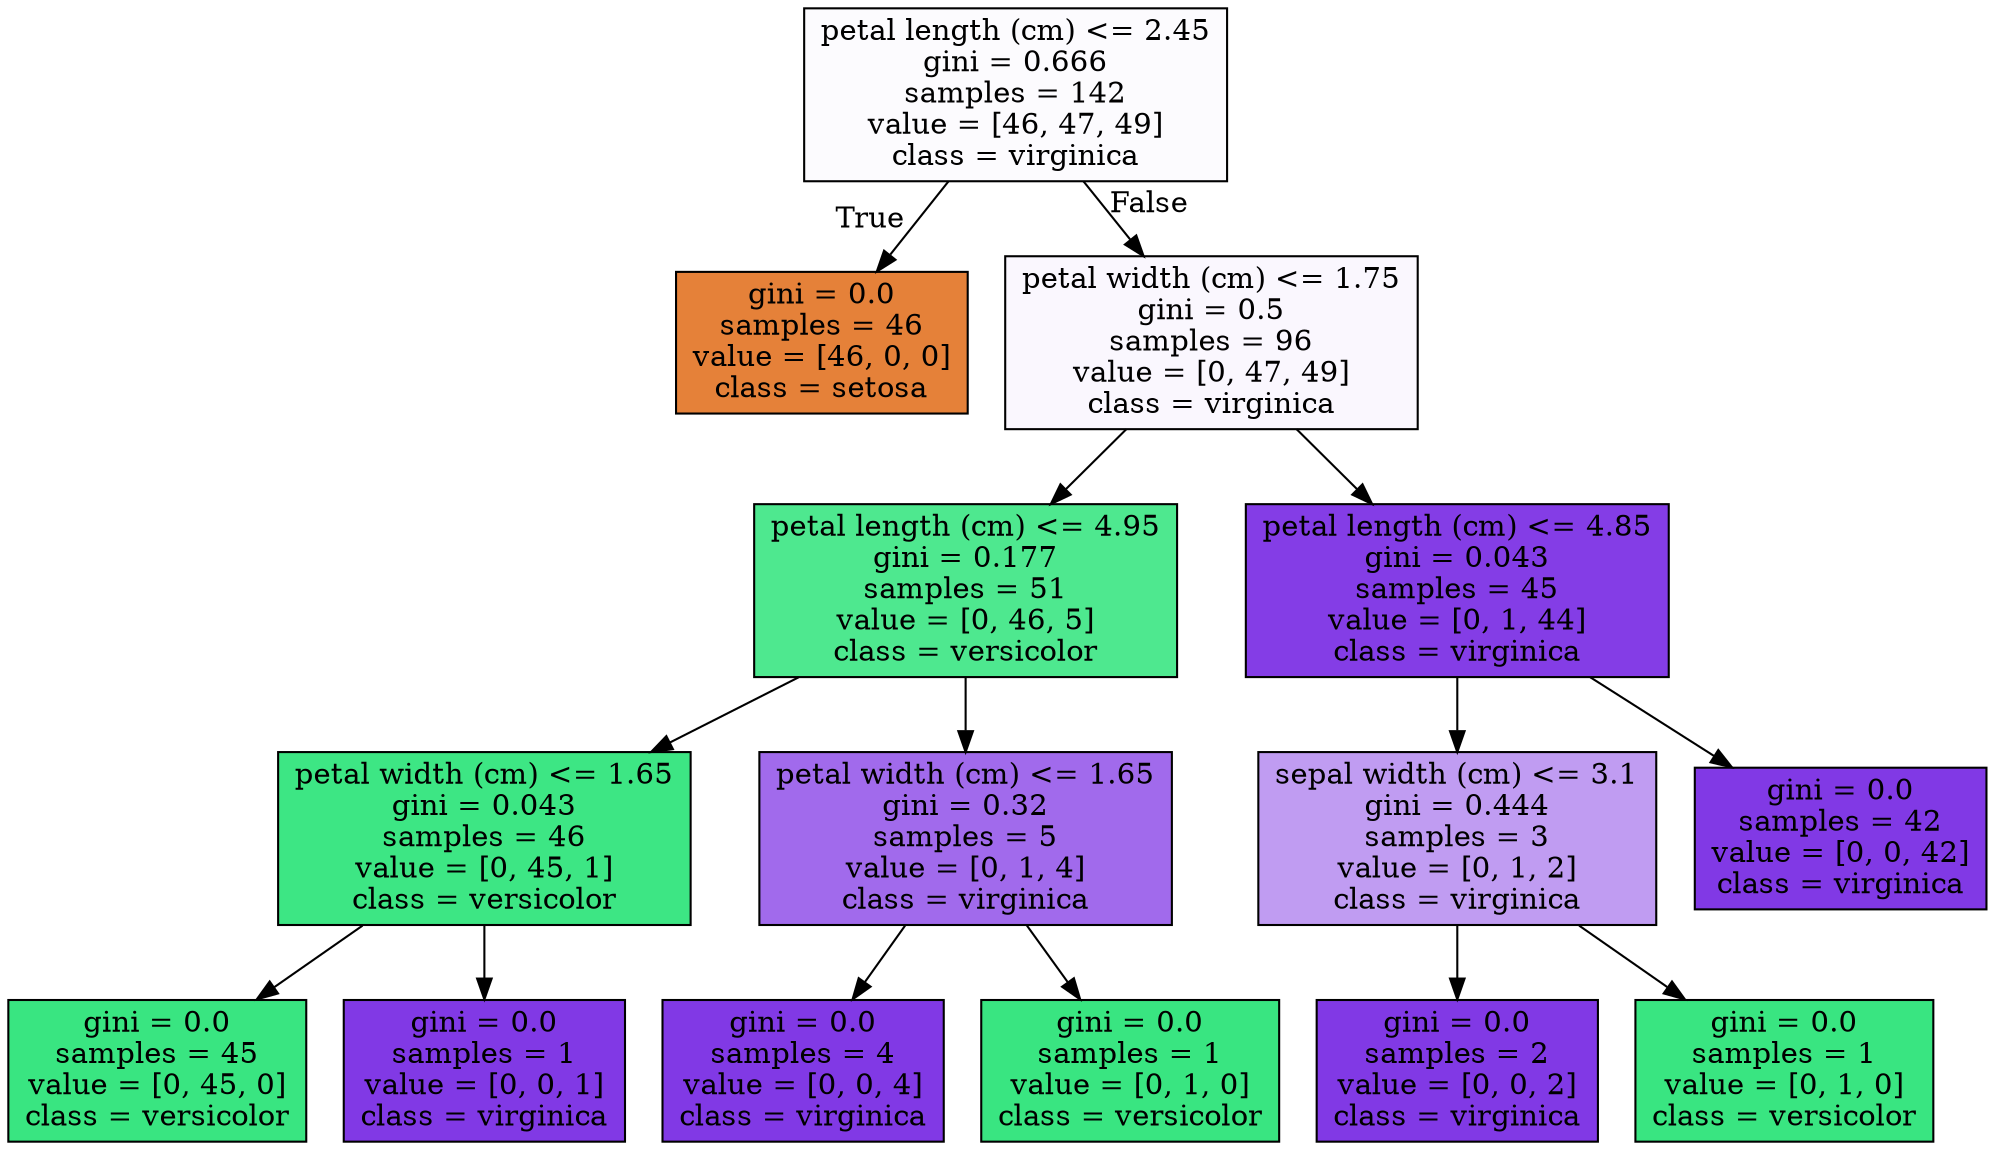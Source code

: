 digraph Tree {
node [shape=box, style="filled", color="black"] ;
0 [label="petal length (cm) <= 2.45\ngini = 0.666\nsamples = 142\nvalue = [46, 47, 49]\nclass = virginica", fillcolor="#8139e505"] ;
1 [label="gini = 0.0\nsamples = 46\nvalue = [46, 0, 0]\nclass = setosa", fillcolor="#e58139ff"] ;
0 -> 1 [labeldistance=2.5, labelangle=45, headlabel="True"] ;
2 [label="petal width (cm) <= 1.75\ngini = 0.5\nsamples = 96\nvalue = [0, 47, 49]\nclass = virginica", fillcolor="#8139e50a"] ;
0 -> 2 [labeldistance=2.5, labelangle=-45, headlabel="False"] ;
3 [label="petal length (cm) <= 4.95\ngini = 0.177\nsamples = 51\nvalue = [0, 46, 5]\nclass = versicolor", fillcolor="#39e581e3"] ;
2 -> 3 ;
4 [label="petal width (cm) <= 1.65\ngini = 0.043\nsamples = 46\nvalue = [0, 45, 1]\nclass = versicolor", fillcolor="#39e581f9"] ;
3 -> 4 ;
5 [label="gini = 0.0\nsamples = 45\nvalue = [0, 45, 0]\nclass = versicolor", fillcolor="#39e581ff"] ;
4 -> 5 ;
6 [label="gini = 0.0\nsamples = 1\nvalue = [0, 0, 1]\nclass = virginica", fillcolor="#8139e5ff"] ;
4 -> 6 ;
7 [label="petal width (cm) <= 1.65\ngini = 0.32\nsamples = 5\nvalue = [0, 1, 4]\nclass = virginica", fillcolor="#8139e5bf"] ;
3 -> 7 ;
8 [label="gini = 0.0\nsamples = 4\nvalue = [0, 0, 4]\nclass = virginica", fillcolor="#8139e5ff"] ;
7 -> 8 ;
9 [label="gini = 0.0\nsamples = 1\nvalue = [0, 1, 0]\nclass = versicolor", fillcolor="#39e581ff"] ;
7 -> 9 ;
10 [label="petal length (cm) <= 4.85\ngini = 0.043\nsamples = 45\nvalue = [0, 1, 44]\nclass = virginica", fillcolor="#8139e5f9"] ;
2 -> 10 ;
11 [label="sepal width (cm) <= 3.1\ngini = 0.444\nsamples = 3\nvalue = [0, 1, 2]\nclass = virginica", fillcolor="#8139e57f"] ;
10 -> 11 ;
12 [label="gini = 0.0\nsamples = 2\nvalue = [0, 0, 2]\nclass = virginica", fillcolor="#8139e5ff"] ;
11 -> 12 ;
13 [label="gini = 0.0\nsamples = 1\nvalue = [0, 1, 0]\nclass = versicolor", fillcolor="#39e581ff"] ;
11 -> 13 ;
14 [label="gini = 0.0\nsamples = 42\nvalue = [0, 0, 42]\nclass = virginica", fillcolor="#8139e5ff"] ;
10 -> 14 ;
}